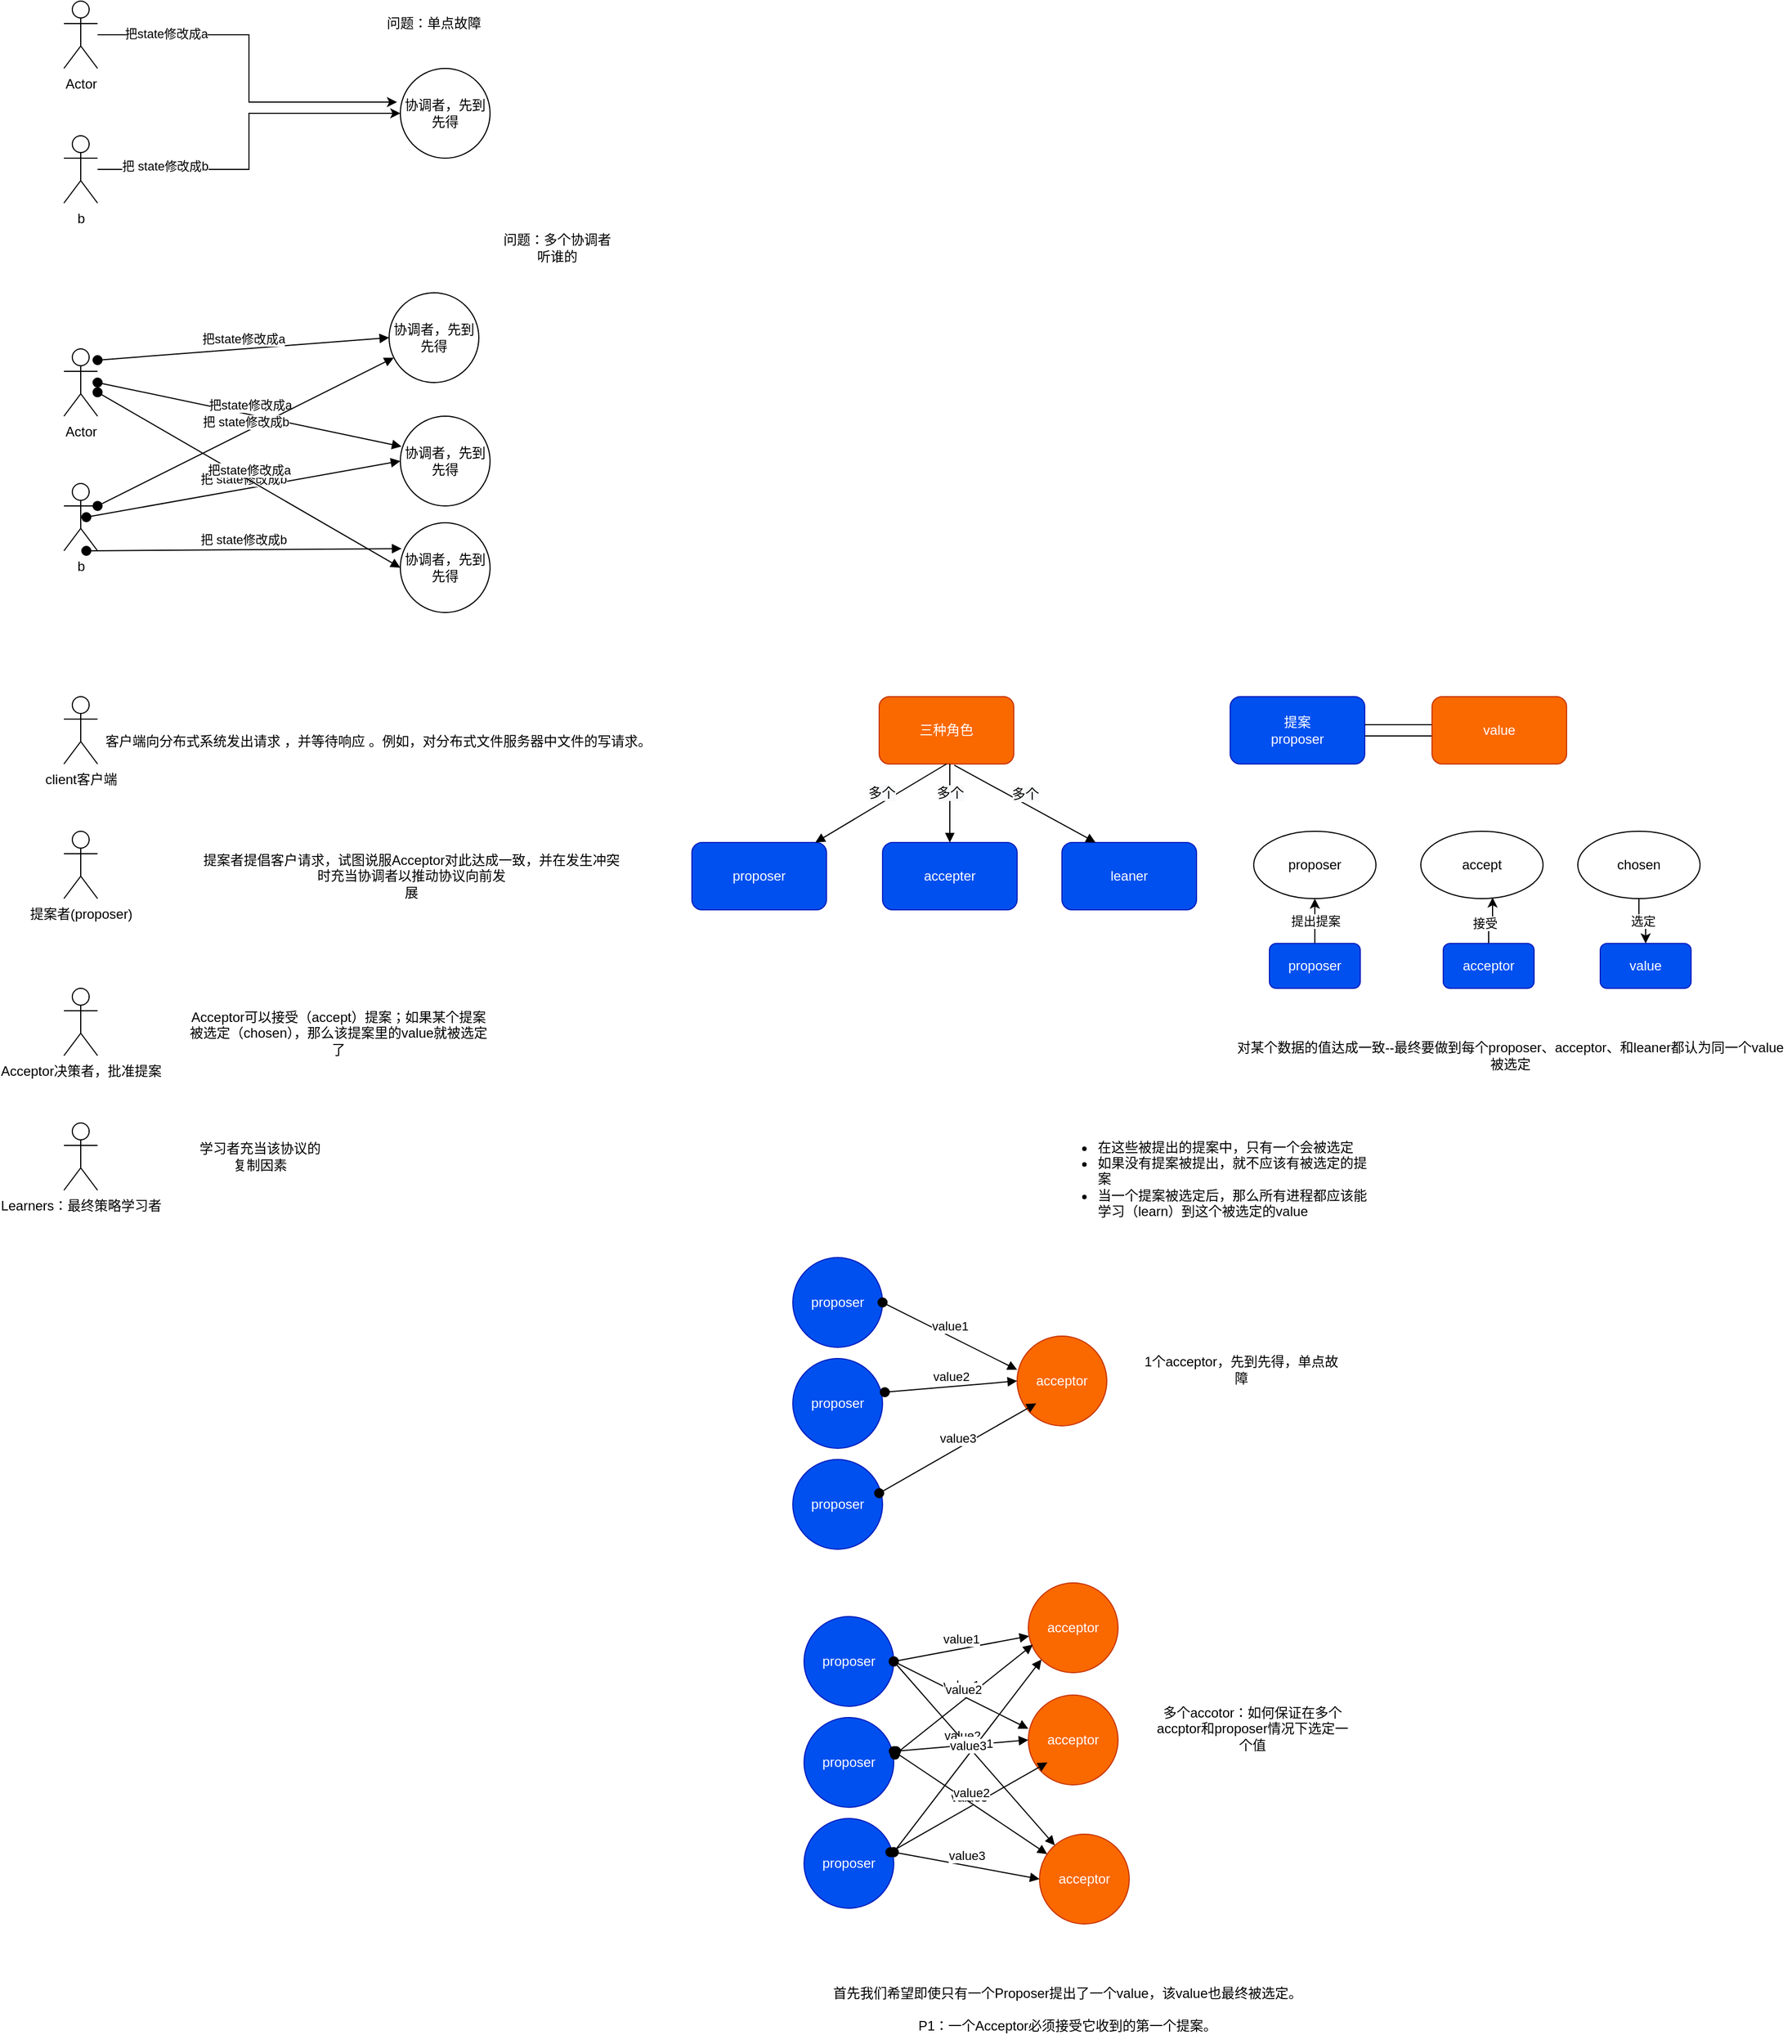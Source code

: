 <mxfile version="14.4.6" type="github">
  <diagram id="8dDou3pMWxGuU96nbHgM" name="Page-1">
    <mxGraphModel dx="946" dy="614" grid="1" gridSize="10" guides="1" tooltips="1" connect="1" arrows="1" fold="1" page="1" pageScale="1" pageWidth="827" pageHeight="1169" math="0" shadow="0">
      <root>
        <mxCell id="0" />
        <mxCell id="1" parent="0" />
        <mxCell id="M_0ubYgLpEhorPyLPJEU-5" style="edgeStyle=orthogonalEdgeStyle;rounded=0;orthogonalLoop=1;jettySize=auto;html=1;entryX=-0.037;entryY=0.375;entryDx=0;entryDy=0;entryPerimeter=0;" edge="1" parent="1" source="M_0ubYgLpEhorPyLPJEU-1" target="M_0ubYgLpEhorPyLPJEU-4">
          <mxGeometry relative="1" as="geometry" />
        </mxCell>
        <mxCell id="M_0ubYgLpEhorPyLPJEU-7" value="把state修改成a" style="edgeLabel;html=1;align=center;verticalAlign=middle;resizable=0;points=[];" vertex="1" connectable="0" parent="M_0ubYgLpEhorPyLPJEU-5">
          <mxGeometry x="-0.627" y="1" relative="1" as="geometry">
            <mxPoint as="offset" />
          </mxGeometry>
        </mxCell>
        <mxCell id="M_0ubYgLpEhorPyLPJEU-1" value="Actor" style="shape=umlActor;verticalLabelPosition=bottom;verticalAlign=top;html=1;outlineConnect=0;" vertex="1" parent="1">
          <mxGeometry x="60" y="80" width="30" height="60" as="geometry" />
        </mxCell>
        <mxCell id="M_0ubYgLpEhorPyLPJEU-6" style="edgeStyle=orthogonalEdgeStyle;rounded=0;orthogonalLoop=1;jettySize=auto;html=1;entryX=0;entryY=0.5;entryDx=0;entryDy=0;" edge="1" parent="1" source="M_0ubYgLpEhorPyLPJEU-2" target="M_0ubYgLpEhorPyLPJEU-4">
          <mxGeometry relative="1" as="geometry" />
        </mxCell>
        <mxCell id="M_0ubYgLpEhorPyLPJEU-8" value="把 state修改成b" style="edgeLabel;html=1;align=center;verticalAlign=middle;resizable=0;points=[];" vertex="1" connectable="0" parent="M_0ubYgLpEhorPyLPJEU-6">
          <mxGeometry x="-0.625" y="3" relative="1" as="geometry">
            <mxPoint as="offset" />
          </mxGeometry>
        </mxCell>
        <mxCell id="M_0ubYgLpEhorPyLPJEU-2" value="b&lt;br&gt;" style="shape=umlActor;verticalLabelPosition=bottom;verticalAlign=top;html=1;outlineConnect=0;" vertex="1" parent="1">
          <mxGeometry x="60" y="200" width="30" height="60" as="geometry" />
        </mxCell>
        <mxCell id="M_0ubYgLpEhorPyLPJEU-4" value="协调者，先到先得" style="ellipse;whiteSpace=wrap;html=1;aspect=fixed;" vertex="1" parent="1">
          <mxGeometry x="360" y="140" width="80" height="80" as="geometry" />
        </mxCell>
        <mxCell id="M_0ubYgLpEhorPyLPJEU-24" value="Actor" style="shape=umlActor;verticalLabelPosition=bottom;verticalAlign=top;html=1;outlineConnect=0;" vertex="1" parent="1">
          <mxGeometry x="60" y="390" width="30" height="60" as="geometry" />
        </mxCell>
        <mxCell id="M_0ubYgLpEhorPyLPJEU-27" value="b&lt;br&gt;" style="shape=umlActor;verticalLabelPosition=bottom;verticalAlign=top;html=1;outlineConnect=0;" vertex="1" parent="1">
          <mxGeometry x="60" y="510" width="30" height="60" as="geometry" />
        </mxCell>
        <mxCell id="M_0ubYgLpEhorPyLPJEU-28" value="协调者，先到先得" style="ellipse;whiteSpace=wrap;html=1;aspect=fixed;" vertex="1" parent="1">
          <mxGeometry x="360" y="450" width="80" height="80" as="geometry" />
        </mxCell>
        <mxCell id="M_0ubYgLpEhorPyLPJEU-29" value="问题：单点故障" style="text;html=1;strokeColor=none;fillColor=none;align=center;verticalAlign=middle;whiteSpace=wrap;rounded=0;" vertex="1" parent="1">
          <mxGeometry x="340" y="90" width="100" height="20" as="geometry" />
        </mxCell>
        <mxCell id="M_0ubYgLpEhorPyLPJEU-30" value="协调者，先到先得" style="ellipse;whiteSpace=wrap;html=1;aspect=fixed;" vertex="1" parent="1">
          <mxGeometry x="360" y="545" width="80" height="80" as="geometry" />
        </mxCell>
        <mxCell id="M_0ubYgLpEhorPyLPJEU-31" value="协调者，先到先得" style="ellipse;whiteSpace=wrap;html=1;aspect=fixed;" vertex="1" parent="1">
          <mxGeometry x="350" y="340" width="80" height="80" as="geometry" />
        </mxCell>
        <mxCell id="M_0ubYgLpEhorPyLPJEU-33" value="把state修改成a" style="html=1;verticalAlign=bottom;startArrow=oval;startFill=1;endArrow=block;startSize=8;entryX=0;entryY=0.5;entryDx=0;entryDy=0;" edge="1" parent="1" target="M_0ubYgLpEhorPyLPJEU-31">
          <mxGeometry width="60" relative="1" as="geometry">
            <mxPoint x="90" y="400" as="sourcePoint" />
            <mxPoint x="150" y="400" as="targetPoint" />
          </mxGeometry>
        </mxCell>
        <mxCell id="M_0ubYgLpEhorPyLPJEU-34" value="把state修改成a" style="html=1;verticalAlign=bottom;startArrow=oval;startFill=1;endArrow=block;startSize=8;entryX=0.013;entryY=0.338;entryDx=0;entryDy=0;entryPerimeter=0;" edge="1" parent="1" target="M_0ubYgLpEhorPyLPJEU-28">
          <mxGeometry width="60" relative="1" as="geometry">
            <mxPoint x="90" y="420" as="sourcePoint" />
            <mxPoint x="150" y="420" as="targetPoint" />
          </mxGeometry>
        </mxCell>
        <mxCell id="M_0ubYgLpEhorPyLPJEU-35" value="把 state修改成b" style="html=1;verticalAlign=bottom;startArrow=oval;startFill=1;endArrow=block;startSize=8;entryX=0;entryY=0.5;entryDx=0;entryDy=0;" edge="1" parent="1" target="M_0ubYgLpEhorPyLPJEU-28">
          <mxGeometry width="60" relative="1" as="geometry">
            <mxPoint x="80" y="540" as="sourcePoint" />
            <mxPoint x="140" y="540" as="targetPoint" />
          </mxGeometry>
        </mxCell>
        <mxCell id="M_0ubYgLpEhorPyLPJEU-36" value="把 state修改成b" style="html=1;verticalAlign=bottom;startArrow=oval;startFill=1;endArrow=block;startSize=8;entryX=0.013;entryY=0.288;entryDx=0;entryDy=0;entryPerimeter=0;" edge="1" parent="1" target="M_0ubYgLpEhorPyLPJEU-30">
          <mxGeometry width="60" relative="1" as="geometry">
            <mxPoint x="80" y="570" as="sourcePoint" />
            <mxPoint x="360" y="520" as="targetPoint" />
          </mxGeometry>
        </mxCell>
        <mxCell id="M_0ubYgLpEhorPyLPJEU-37" value="把 state修改成b" style="html=1;verticalAlign=bottom;startArrow=oval;startFill=1;endArrow=block;startSize=8;exitX=1;exitY=0.333;exitDx=0;exitDy=0;exitPerimeter=0;" edge="1" parent="1" source="M_0ubYgLpEhorPyLPJEU-27" target="M_0ubYgLpEhorPyLPJEU-31">
          <mxGeometry width="60" relative="1" as="geometry">
            <mxPoint x="90" y="580" as="sourcePoint" />
            <mxPoint x="371.04" y="578.04" as="targetPoint" />
          </mxGeometry>
        </mxCell>
        <mxCell id="M_0ubYgLpEhorPyLPJEU-38" value="把state修改成a" style="html=1;verticalAlign=bottom;startArrow=oval;startFill=1;endArrow=block;startSize=8;entryX=0;entryY=0.5;entryDx=0;entryDy=0;" edge="1" parent="1" source="M_0ubYgLpEhorPyLPJEU-24" target="M_0ubYgLpEhorPyLPJEU-30">
          <mxGeometry width="60" relative="1" as="geometry">
            <mxPoint x="100" y="430" as="sourcePoint" />
            <mxPoint x="371.04" y="487.04" as="targetPoint" />
          </mxGeometry>
        </mxCell>
        <mxCell id="M_0ubYgLpEhorPyLPJEU-39" value="问题：多个协调者听谁的" style="text;html=1;strokeColor=none;fillColor=none;align=center;verticalAlign=middle;whiteSpace=wrap;rounded=0;" vertex="1" parent="1">
          <mxGeometry x="450" y="290" width="100" height="20" as="geometry" />
        </mxCell>
        <mxCell id="M_0ubYgLpEhorPyLPJEU-41" value="client客户端" style="shape=umlActor;verticalLabelPosition=bottom;verticalAlign=top;html=1;outlineConnect=0;" vertex="1" parent="1">
          <mxGeometry x="60" y="700" width="30" height="60" as="geometry" />
        </mxCell>
        <mxCell id="M_0ubYgLpEhorPyLPJEU-45" value="客户端向分布式系统发出请求 ，并等待响应 。例如，对分布式文件服务器中文件的写请求。" style="text;html=1;align=center;verticalAlign=middle;resizable=0;points=[];autosize=1;" vertex="1" parent="1">
          <mxGeometry x="90" y="730" width="500" height="20" as="geometry" />
        </mxCell>
        <mxCell id="M_0ubYgLpEhorPyLPJEU-46" value="&lt;div&gt;提案者提倡客户请求，试图说服Acceptor对此达成一致，并在发生冲突时充当协调者以推动协议向前发&lt;/div&gt;&lt;div&gt;展&lt;/div&gt;" style="text;html=1;strokeColor=none;fillColor=none;align=center;verticalAlign=middle;whiteSpace=wrap;rounded=0;" vertex="1" parent="1">
          <mxGeometry x="180" y="850" width="380" height="20" as="geometry" />
        </mxCell>
        <mxCell id="M_0ubYgLpEhorPyLPJEU-47" value="&lt;span&gt;提案者(proposer)&lt;/span&gt;" style="shape=umlActor;verticalLabelPosition=bottom;verticalAlign=top;html=1;outlineConnect=0;" vertex="1" parent="1">
          <mxGeometry x="60" y="820" width="30" height="60" as="geometry" />
        </mxCell>
        <mxCell id="M_0ubYgLpEhorPyLPJEU-48" value="Acceptor决策者，批准提案" style="shape=umlActor;verticalLabelPosition=bottom;verticalAlign=top;html=1;outlineConnect=0;" vertex="1" parent="1">
          <mxGeometry x="60" y="960" width="30" height="60" as="geometry" />
        </mxCell>
        <mxCell id="M_0ubYgLpEhorPyLPJEU-51" value="Acceptor可以接受（accept）提案；如果某个提案被选定（chosen），那么该提案里的value就被选定了" style="text;html=1;strokeColor=none;fillColor=none;align=center;verticalAlign=middle;whiteSpace=wrap;rounded=0;" vertex="1" parent="1">
          <mxGeometry x="170" y="990" width="270" height="20" as="geometry" />
        </mxCell>
        <mxCell id="M_0ubYgLpEhorPyLPJEU-52" value="Learners：最终策略学习者" style="shape=umlActor;verticalLabelPosition=bottom;verticalAlign=top;html=1;outlineConnect=0;" vertex="1" parent="1">
          <mxGeometry x="60" y="1080" width="30" height="60" as="geometry" />
        </mxCell>
        <mxCell id="M_0ubYgLpEhorPyLPJEU-57" value="学习者充当该协议的复制因素" style="text;html=1;strokeColor=none;fillColor=none;align=center;verticalAlign=middle;whiteSpace=wrap;rounded=0;" vertex="1" parent="1">
          <mxGeometry x="180" y="1100" width="110" height="20" as="geometry" />
        </mxCell>
        <mxCell id="M_0ubYgLpEhorPyLPJEU-58" value="三种角色" style="rounded=1;whiteSpace=wrap;html=1;fillColor=#fa6800;strokeColor=#C73500;fontColor=#ffffff;" vertex="1" parent="1">
          <mxGeometry x="787" y="700" width="120" height="60" as="geometry" />
        </mxCell>
        <mxCell id="M_0ubYgLpEhorPyLPJEU-59" value="proposer" style="rounded=1;whiteSpace=wrap;html=1;fillColor=#0050ef;strokeColor=#001DBC;fontColor=#ffffff;" vertex="1" parent="1">
          <mxGeometry x="620" y="830" width="120" height="60" as="geometry" />
        </mxCell>
        <mxCell id="M_0ubYgLpEhorPyLPJEU-60" value="accepter" style="rounded=1;whiteSpace=wrap;html=1;fillColor=#0050ef;strokeColor=#001DBC;fontColor=#ffffff;" vertex="1" parent="1">
          <mxGeometry x="790" y="830" width="120" height="60" as="geometry" />
        </mxCell>
        <mxCell id="M_0ubYgLpEhorPyLPJEU-61" value="leaner" style="rounded=1;whiteSpace=wrap;html=1;fillColor=#0050ef;strokeColor=#001DBC;fontColor=#ffffff;" vertex="1" parent="1">
          <mxGeometry x="950" y="830" width="120" height="60" as="geometry" />
        </mxCell>
        <mxCell id="M_0ubYgLpEhorPyLPJEU-67" value="&lt;span style=&quot;font-size: 12px ; background-color: rgb(248 , 249 , 250)&quot;&gt;多个&lt;/span&gt;" style="html=1;verticalAlign=bottom;endArrow=block;exitX=0.5;exitY=1;exitDx=0;exitDy=0;" edge="1" parent="1" source="M_0ubYgLpEhorPyLPJEU-58" target="M_0ubYgLpEhorPyLPJEU-59">
          <mxGeometry width="80" relative="1" as="geometry">
            <mxPoint x="770" y="790" as="sourcePoint" />
            <mxPoint x="850" y="790" as="targetPoint" />
          </mxGeometry>
        </mxCell>
        <mxCell id="M_0ubYgLpEhorPyLPJEU-68" value="&lt;span style=&quot;font-size: 12px ; background-color: rgb(248 , 249 , 250)&quot;&gt;多个&lt;/span&gt;" style="html=1;verticalAlign=bottom;endArrow=block;entryX=0.5;entryY=0;entryDx=0;entryDy=0;" edge="1" parent="1" target="M_0ubYgLpEhorPyLPJEU-60">
          <mxGeometry width="80" relative="1" as="geometry">
            <mxPoint x="850" y="760" as="sourcePoint" />
            <mxPoint x="827.0" y="830" as="targetPoint" />
          </mxGeometry>
        </mxCell>
        <mxCell id="M_0ubYgLpEhorPyLPJEU-69" value="&lt;span style=&quot;font-size: 12px ; background-color: rgb(248 , 249 , 250)&quot;&gt;多个&lt;/span&gt;" style="html=1;verticalAlign=bottom;endArrow=block;entryX=0.25;entryY=0;entryDx=0;entryDy=0;exitX=0.558;exitY=1.017;exitDx=0;exitDy=0;exitPerimeter=0;" edge="1" parent="1" source="M_0ubYgLpEhorPyLPJEU-58" target="M_0ubYgLpEhorPyLPJEU-61">
          <mxGeometry width="80" relative="1" as="geometry">
            <mxPoint x="860" y="770" as="sourcePoint" />
            <mxPoint x="860" y="840" as="targetPoint" />
          </mxGeometry>
        </mxCell>
        <mxCell id="M_0ubYgLpEhorPyLPJEU-70" value="提案&lt;br&gt;proposer" style="rounded=1;whiteSpace=wrap;html=1;fillColor=#0050ef;strokeColor=#001DBC;fontColor=#ffffff;" vertex="1" parent="1">
          <mxGeometry x="1100" y="700" width="120" height="60" as="geometry" />
        </mxCell>
        <mxCell id="M_0ubYgLpEhorPyLPJEU-71" value="" style="line;strokeWidth=1;rotatable=0;dashed=0;labelPosition=right;align=left;verticalAlign=middle;spacingTop=0;spacingLeft=6;points=[];portConstraint=eastwest;" vertex="1" parent="1">
          <mxGeometry x="1220" y="720" width="60" height="10" as="geometry" />
        </mxCell>
        <mxCell id="M_0ubYgLpEhorPyLPJEU-72" value="" style="line;strokeWidth=1;rotatable=0;dashed=0;labelPosition=right;align=left;verticalAlign=middle;spacingTop=0;spacingLeft=6;points=[];portConstraint=eastwest;" vertex="1" parent="1">
          <mxGeometry x="1220" y="730" width="60" height="10" as="geometry" />
        </mxCell>
        <mxCell id="M_0ubYgLpEhorPyLPJEU-73" value="value" style="rounded=1;whiteSpace=wrap;html=1;fillColor=#fa6800;strokeColor=#C73500;fontColor=#ffffff;" vertex="1" parent="1">
          <mxGeometry x="1280" y="700" width="120" height="60" as="geometry" />
        </mxCell>
        <mxCell id="M_0ubYgLpEhorPyLPJEU-74" value="proposer" style="ellipse;whiteSpace=wrap;html=1;" vertex="1" parent="1">
          <mxGeometry x="1121" y="820" width="109" height="60" as="geometry" />
        </mxCell>
        <mxCell id="M_0ubYgLpEhorPyLPJEU-75" value="accept" style="ellipse;whiteSpace=wrap;html=1;" vertex="1" parent="1">
          <mxGeometry x="1270" y="820" width="109" height="60" as="geometry" />
        </mxCell>
        <mxCell id="M_0ubYgLpEhorPyLPJEU-83" value="选定" style="edgeStyle=orthogonalEdgeStyle;rounded=0;orthogonalLoop=1;jettySize=auto;html=1;" edge="1" parent="1" source="M_0ubYgLpEhorPyLPJEU-76" target="M_0ubYgLpEhorPyLPJEU-82">
          <mxGeometry relative="1" as="geometry" />
        </mxCell>
        <mxCell id="M_0ubYgLpEhorPyLPJEU-76" value="chosen" style="ellipse;whiteSpace=wrap;html=1;" vertex="1" parent="1">
          <mxGeometry x="1410" y="820" width="109" height="60" as="geometry" />
        </mxCell>
        <mxCell id="M_0ubYgLpEhorPyLPJEU-78" value="提出提案" style="edgeStyle=orthogonalEdgeStyle;rounded=0;orthogonalLoop=1;jettySize=auto;html=1;" edge="1" parent="1" source="M_0ubYgLpEhorPyLPJEU-77" target="M_0ubYgLpEhorPyLPJEU-74">
          <mxGeometry relative="1" as="geometry" />
        </mxCell>
        <mxCell id="M_0ubYgLpEhorPyLPJEU-77" value="proposer" style="rounded=1;whiteSpace=wrap;html=1;fillColor=#0050ef;strokeColor=#001DBC;fontColor=#ffffff;" vertex="1" parent="1">
          <mxGeometry x="1135" y="920" width="81" height="40" as="geometry" />
        </mxCell>
        <mxCell id="M_0ubYgLpEhorPyLPJEU-80" style="edgeStyle=orthogonalEdgeStyle;rounded=0;orthogonalLoop=1;jettySize=auto;html=1;exitX=0.5;exitY=0;exitDx=0;exitDy=0;entryX=0.587;entryY=0.983;entryDx=0;entryDy=0;entryPerimeter=0;" edge="1" parent="1" source="M_0ubYgLpEhorPyLPJEU-79" target="M_0ubYgLpEhorPyLPJEU-75">
          <mxGeometry relative="1" as="geometry" />
        </mxCell>
        <mxCell id="M_0ubYgLpEhorPyLPJEU-81" value="接受" style="edgeLabel;html=1;align=center;verticalAlign=middle;resizable=0;points=[];" vertex="1" connectable="0" parent="M_0ubYgLpEhorPyLPJEU-80">
          <mxGeometry x="-0.191" y="5" relative="1" as="geometry">
            <mxPoint x="1" as="offset" />
          </mxGeometry>
        </mxCell>
        <mxCell id="M_0ubYgLpEhorPyLPJEU-79" value="acceptor" style="rounded=1;whiteSpace=wrap;html=1;fillColor=#0050ef;strokeColor=#001DBC;fontColor=#ffffff;" vertex="1" parent="1">
          <mxGeometry x="1290" y="920" width="81" height="40" as="geometry" />
        </mxCell>
        <mxCell id="M_0ubYgLpEhorPyLPJEU-82" value="value" style="rounded=1;whiteSpace=wrap;html=1;fillColor=#0050ef;strokeColor=#001DBC;fontColor=#ffffff;" vertex="1" parent="1">
          <mxGeometry x="1430" y="920" width="81" height="40" as="geometry" />
        </mxCell>
        <mxCell id="M_0ubYgLpEhorPyLPJEU-84" value="对某个数据的值达成一致--最终要做到每个proposer、acceptor、和leaner都认为同一个value被选定" style="text;html=1;strokeColor=none;fillColor=none;align=center;verticalAlign=middle;whiteSpace=wrap;rounded=0;" vertex="1" parent="1">
          <mxGeometry x="1100" y="1010" width="500" height="20" as="geometry" />
        </mxCell>
        <mxCell id="M_0ubYgLpEhorPyLPJEU-88" value="&lt;ul&gt;&lt;li&gt;在这些被提出的提案中，只有一个会被选定&lt;/li&gt;&lt;li&gt;如果没有提案被提出，就不应该有被选定的提案&lt;br&gt;&lt;/li&gt;&lt;li&gt;当一个提案被选定后，那么所有进程都应该能学习（learn）到这个被选定的value&lt;br&gt;&lt;/li&gt;&lt;/ul&gt;" style="text;strokeColor=none;fillColor=none;html=1;whiteSpace=wrap;verticalAlign=middle;overflow=hidden;" vertex="1" parent="1">
          <mxGeometry x="940" y="1080" width="290" height="100" as="geometry" />
        </mxCell>
        <mxCell id="M_0ubYgLpEhorPyLPJEU-89" value="proposer" style="ellipse;whiteSpace=wrap;html=1;aspect=fixed;fillColor=#0050ef;strokeColor=#001DBC;fontColor=#ffffff;" vertex="1" parent="1">
          <mxGeometry x="710" y="1200" width="80" height="80" as="geometry" />
        </mxCell>
        <mxCell id="M_0ubYgLpEhorPyLPJEU-90" value="proposer" style="ellipse;whiteSpace=wrap;html=1;aspect=fixed;fillColor=#0050ef;strokeColor=#001DBC;fontColor=#ffffff;" vertex="1" parent="1">
          <mxGeometry x="710" y="1290" width="80" height="80" as="geometry" />
        </mxCell>
        <mxCell id="M_0ubYgLpEhorPyLPJEU-91" value="proposer" style="ellipse;whiteSpace=wrap;html=1;aspect=fixed;fillColor=#0050ef;strokeColor=#001DBC;fontColor=#ffffff;" vertex="1" parent="1">
          <mxGeometry x="710" y="1380" width="80" height="80" as="geometry" />
        </mxCell>
        <mxCell id="M_0ubYgLpEhorPyLPJEU-92" value="acceptor" style="ellipse;whiteSpace=wrap;html=1;aspect=fixed;fillColor=#fa6800;strokeColor=#C73500;fontColor=#ffffff;" vertex="1" parent="1">
          <mxGeometry x="910" y="1270" width="80" height="80" as="geometry" />
        </mxCell>
        <mxCell id="M_0ubYgLpEhorPyLPJEU-96" value="value1" style="html=1;verticalAlign=bottom;startArrow=oval;startFill=1;endArrow=block;startSize=8;entryX=0;entryY=0.375;entryDx=0;entryDy=0;entryPerimeter=0;" edge="1" parent="1" target="M_0ubYgLpEhorPyLPJEU-92">
          <mxGeometry width="60" relative="1" as="geometry">
            <mxPoint x="790" y="1240" as="sourcePoint" />
            <mxPoint x="850" y="1240" as="targetPoint" />
          </mxGeometry>
        </mxCell>
        <mxCell id="M_0ubYgLpEhorPyLPJEU-97" value="value2" style="html=1;verticalAlign=bottom;startArrow=oval;startFill=1;endArrow=block;startSize=8;exitX=1.025;exitY=0.375;exitDx=0;exitDy=0;exitPerimeter=0;" edge="1" parent="1" source="M_0ubYgLpEhorPyLPJEU-90">
          <mxGeometry width="60" relative="1" as="geometry">
            <mxPoint x="800" y="1250" as="sourcePoint" />
            <mxPoint x="910" y="1310" as="targetPoint" />
          </mxGeometry>
        </mxCell>
        <mxCell id="M_0ubYgLpEhorPyLPJEU-98" value="value3" style="html=1;verticalAlign=bottom;startArrow=oval;startFill=1;endArrow=block;startSize=8;entryX=0;entryY=0.375;entryDx=0;entryDy=0;entryPerimeter=0;" edge="1" parent="1">
          <mxGeometry width="60" relative="1" as="geometry">
            <mxPoint x="787" y="1410" as="sourcePoint" />
            <mxPoint x="927" y="1330" as="targetPoint" />
          </mxGeometry>
        </mxCell>
        <mxCell id="M_0ubYgLpEhorPyLPJEU-99" value="1个acceptor，先到先得，单点故障" style="text;html=1;strokeColor=none;fillColor=none;align=center;verticalAlign=middle;whiteSpace=wrap;rounded=0;" vertex="1" parent="1">
          <mxGeometry x="1020" y="1290" width="180" height="20" as="geometry" />
        </mxCell>
        <mxCell id="M_0ubYgLpEhorPyLPJEU-100" value="proposer" style="ellipse;whiteSpace=wrap;html=1;aspect=fixed;fillColor=#0050ef;strokeColor=#001DBC;fontColor=#ffffff;" vertex="1" parent="1">
          <mxGeometry x="720" y="1520" width="80" height="80" as="geometry" />
        </mxCell>
        <mxCell id="M_0ubYgLpEhorPyLPJEU-101" value="proposer" style="ellipse;whiteSpace=wrap;html=1;aspect=fixed;fillColor=#0050ef;strokeColor=#001DBC;fontColor=#ffffff;" vertex="1" parent="1">
          <mxGeometry x="720" y="1610" width="80" height="80" as="geometry" />
        </mxCell>
        <mxCell id="M_0ubYgLpEhorPyLPJEU-102" value="proposer" style="ellipse;whiteSpace=wrap;html=1;aspect=fixed;fillColor=#0050ef;strokeColor=#001DBC;fontColor=#ffffff;" vertex="1" parent="1">
          <mxGeometry x="720" y="1700" width="80" height="80" as="geometry" />
        </mxCell>
        <mxCell id="M_0ubYgLpEhorPyLPJEU-103" value="acceptor" style="ellipse;whiteSpace=wrap;html=1;aspect=fixed;fillColor=#fa6800;strokeColor=#C73500;fontColor=#ffffff;" vertex="1" parent="1">
          <mxGeometry x="920" y="1590" width="80" height="80" as="geometry" />
        </mxCell>
        <mxCell id="M_0ubYgLpEhorPyLPJEU-104" value="value1" style="html=1;verticalAlign=bottom;startArrow=oval;startFill=1;endArrow=block;startSize=8;entryX=0;entryY=0.375;entryDx=0;entryDy=0;entryPerimeter=0;" edge="1" parent="1" target="M_0ubYgLpEhorPyLPJEU-103">
          <mxGeometry width="60" relative="1" as="geometry">
            <mxPoint x="800" y="1560" as="sourcePoint" />
            <mxPoint x="860" y="1560" as="targetPoint" />
          </mxGeometry>
        </mxCell>
        <mxCell id="M_0ubYgLpEhorPyLPJEU-105" value="value2" style="html=1;verticalAlign=bottom;startArrow=oval;startFill=1;endArrow=block;startSize=8;exitX=1.025;exitY=0.375;exitDx=0;exitDy=0;exitPerimeter=0;" edge="1" parent="1" source="M_0ubYgLpEhorPyLPJEU-101">
          <mxGeometry width="60" relative="1" as="geometry">
            <mxPoint x="810" y="1570" as="sourcePoint" />
            <mxPoint x="920" y="1630" as="targetPoint" />
          </mxGeometry>
        </mxCell>
        <mxCell id="M_0ubYgLpEhorPyLPJEU-106" value="value3" style="html=1;verticalAlign=bottom;startArrow=oval;startFill=1;endArrow=block;startSize=8;entryX=0;entryY=0.375;entryDx=0;entryDy=0;entryPerimeter=0;" edge="1" parent="1">
          <mxGeometry width="60" relative="1" as="geometry">
            <mxPoint x="797" y="1730" as="sourcePoint" />
            <mxPoint x="937" y="1650" as="targetPoint" />
          </mxGeometry>
        </mxCell>
        <mxCell id="M_0ubYgLpEhorPyLPJEU-107" value="多个accotor：如何保证在多个accptor和proposer情况下选定一个值" style="text;html=1;strokeColor=none;fillColor=none;align=center;verticalAlign=middle;whiteSpace=wrap;rounded=0;" vertex="1" parent="1">
          <mxGeometry x="1030" y="1610" width="180" height="20" as="geometry" />
        </mxCell>
        <mxCell id="M_0ubYgLpEhorPyLPJEU-108" value="acceptor" style="ellipse;whiteSpace=wrap;html=1;aspect=fixed;fillColor=#fa6800;strokeColor=#C73500;fontColor=#ffffff;" vertex="1" parent="1">
          <mxGeometry x="930" y="1714" width="80" height="80" as="geometry" />
        </mxCell>
        <mxCell id="M_0ubYgLpEhorPyLPJEU-109" value="acceptor" style="ellipse;whiteSpace=wrap;html=1;aspect=fixed;fillColor=#fa6800;strokeColor=#C73500;fontColor=#ffffff;" vertex="1" parent="1">
          <mxGeometry x="920" y="1490" width="80" height="80" as="geometry" />
        </mxCell>
        <mxCell id="M_0ubYgLpEhorPyLPJEU-110" value="value1" style="html=1;verticalAlign=bottom;startArrow=oval;startFill=1;endArrow=block;startSize=8;" edge="1" parent="1" target="M_0ubYgLpEhorPyLPJEU-109">
          <mxGeometry width="60" relative="1" as="geometry">
            <mxPoint x="800" y="1560" as="sourcePoint" />
            <mxPoint x="930" y="1630" as="targetPoint" />
          </mxGeometry>
        </mxCell>
        <mxCell id="M_0ubYgLpEhorPyLPJEU-111" value="value1" style="html=1;verticalAlign=bottom;startArrow=oval;startFill=1;endArrow=block;startSize=8;" edge="1" parent="1" target="M_0ubYgLpEhorPyLPJEU-108">
          <mxGeometry width="60" relative="1" as="geometry">
            <mxPoint x="800" y="1560" as="sourcePoint" />
            <mxPoint x="940" y="1640" as="targetPoint" />
          </mxGeometry>
        </mxCell>
        <mxCell id="M_0ubYgLpEhorPyLPJEU-112" value="value2" style="html=1;verticalAlign=bottom;startArrow=oval;startFill=1;endArrow=block;startSize=8;exitX=1.013;exitY=0.413;exitDx=0;exitDy=0;exitPerimeter=0;entryX=0.05;entryY=0.688;entryDx=0;entryDy=0;entryPerimeter=0;" edge="1" parent="1" source="M_0ubYgLpEhorPyLPJEU-101" target="M_0ubYgLpEhorPyLPJEU-109">
          <mxGeometry width="60" relative="1" as="geometry">
            <mxPoint x="812" y="1650" as="sourcePoint" />
            <mxPoint x="930" y="1640" as="targetPoint" />
          </mxGeometry>
        </mxCell>
        <mxCell id="M_0ubYgLpEhorPyLPJEU-113" value="value2" style="html=1;verticalAlign=bottom;startArrow=oval;startFill=1;endArrow=block;startSize=8;" edge="1" parent="1" target="M_0ubYgLpEhorPyLPJEU-108">
          <mxGeometry width="60" relative="1" as="geometry">
            <mxPoint x="800" y="1640" as="sourcePoint" />
            <mxPoint x="934" y="1555.04" as="targetPoint" />
          </mxGeometry>
        </mxCell>
        <mxCell id="M_0ubYgLpEhorPyLPJEU-114" value="value3" style="html=1;verticalAlign=bottom;startArrow=oval;startFill=1;endArrow=block;startSize=8;entryX=0;entryY=1;entryDx=0;entryDy=0;" edge="1" parent="1" target="M_0ubYgLpEhorPyLPJEU-109">
          <mxGeometry width="60" relative="1" as="geometry">
            <mxPoint x="800" y="1730" as="sourcePoint" />
            <mxPoint x="947" y="1660" as="targetPoint" />
          </mxGeometry>
        </mxCell>
        <mxCell id="M_0ubYgLpEhorPyLPJEU-115" value="value3" style="html=1;verticalAlign=bottom;startArrow=oval;startFill=1;endArrow=block;startSize=8;entryX=0;entryY=0.5;entryDx=0;entryDy=0;" edge="1" parent="1" target="M_0ubYgLpEhorPyLPJEU-108">
          <mxGeometry width="60" relative="1" as="geometry">
            <mxPoint x="800" y="1730" as="sourcePoint" />
            <mxPoint x="941.716" y="1568.284" as="targetPoint" />
          </mxGeometry>
        </mxCell>
        <mxCell id="M_0ubYgLpEhorPyLPJEU-116" value="首先我们希望即使只有一个Proposer提出了一个value，该value也最终被选定。&lt;br&gt;&lt;br&gt;P1：一个Acceptor必须接受它收到的第一个提案。" style="text;html=1;strokeColor=none;fillColor=none;align=center;verticalAlign=middle;whiteSpace=wrap;rounded=0;" vertex="1" parent="1">
          <mxGeometry x="710" y="1840" width="490" height="60" as="geometry" />
        </mxCell>
      </root>
    </mxGraphModel>
  </diagram>
</mxfile>
